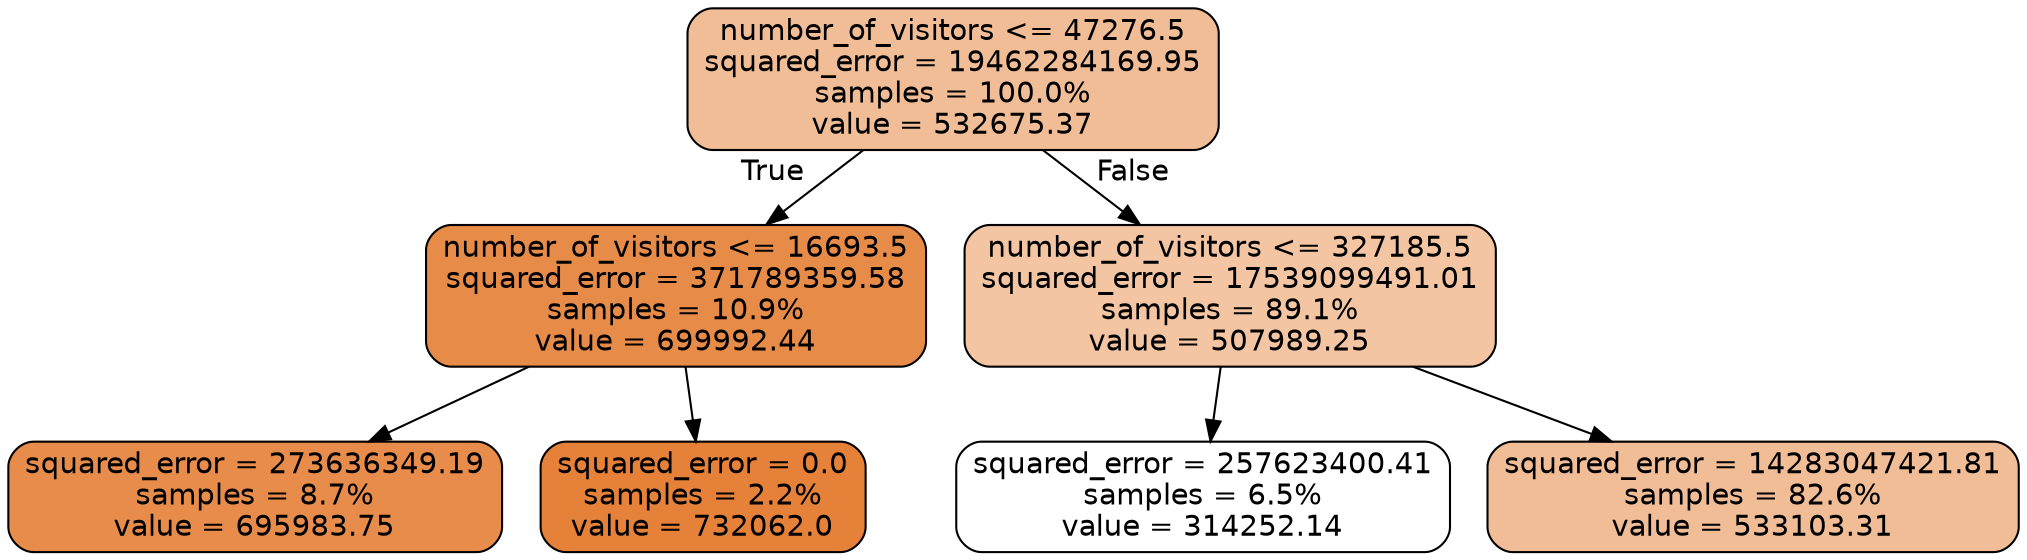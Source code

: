 digraph Tree {
node [shape=box, style="filled, rounded", color="black", fontname="helvetica"] ;
edge [fontname="helvetica"] ;
0 [label="number_of_visitors <= 47276.5\nsquared_error = 19462284169.95\nsamples = 100.0%\nvalue = 532675.37", fillcolor="#f1bd97"] ;
1 [label="number_of_visitors <= 16693.5\nsquared_error = 371789359.58\nsamples = 10.9%\nvalue = 699992.44", fillcolor="#e78b48"] ;
0 -> 1 [labeldistance=2.5, labelangle=45, headlabel="True"] ;
2 [label="squared_error = 273636349.19\nsamples = 8.7%\nvalue = 695983.75", fillcolor="#e78c4a"] ;
1 -> 2 ;
3 [label="squared_error = 0.0\nsamples = 2.2%\nvalue = 732062.0", fillcolor="#e58139"] ;
1 -> 3 ;
4 [label="number_of_visitors <= 327185.5\nsquared_error = 17539099491.01\nsamples = 89.1%\nvalue = 507989.25", fillcolor="#f3c5a3"] ;
0 -> 4 [labeldistance=2.5, labelangle=-45, headlabel="False"] ;
5 [label="squared_error = 257623400.41\nsamples = 6.5%\nvalue = 314252.14", fillcolor="#ffffff"] ;
4 -> 5 ;
6 [label="squared_error = 14283047421.81\nsamples = 82.6%\nvalue = 533103.31", fillcolor="#f1bd97"] ;
4 -> 6 ;
}
